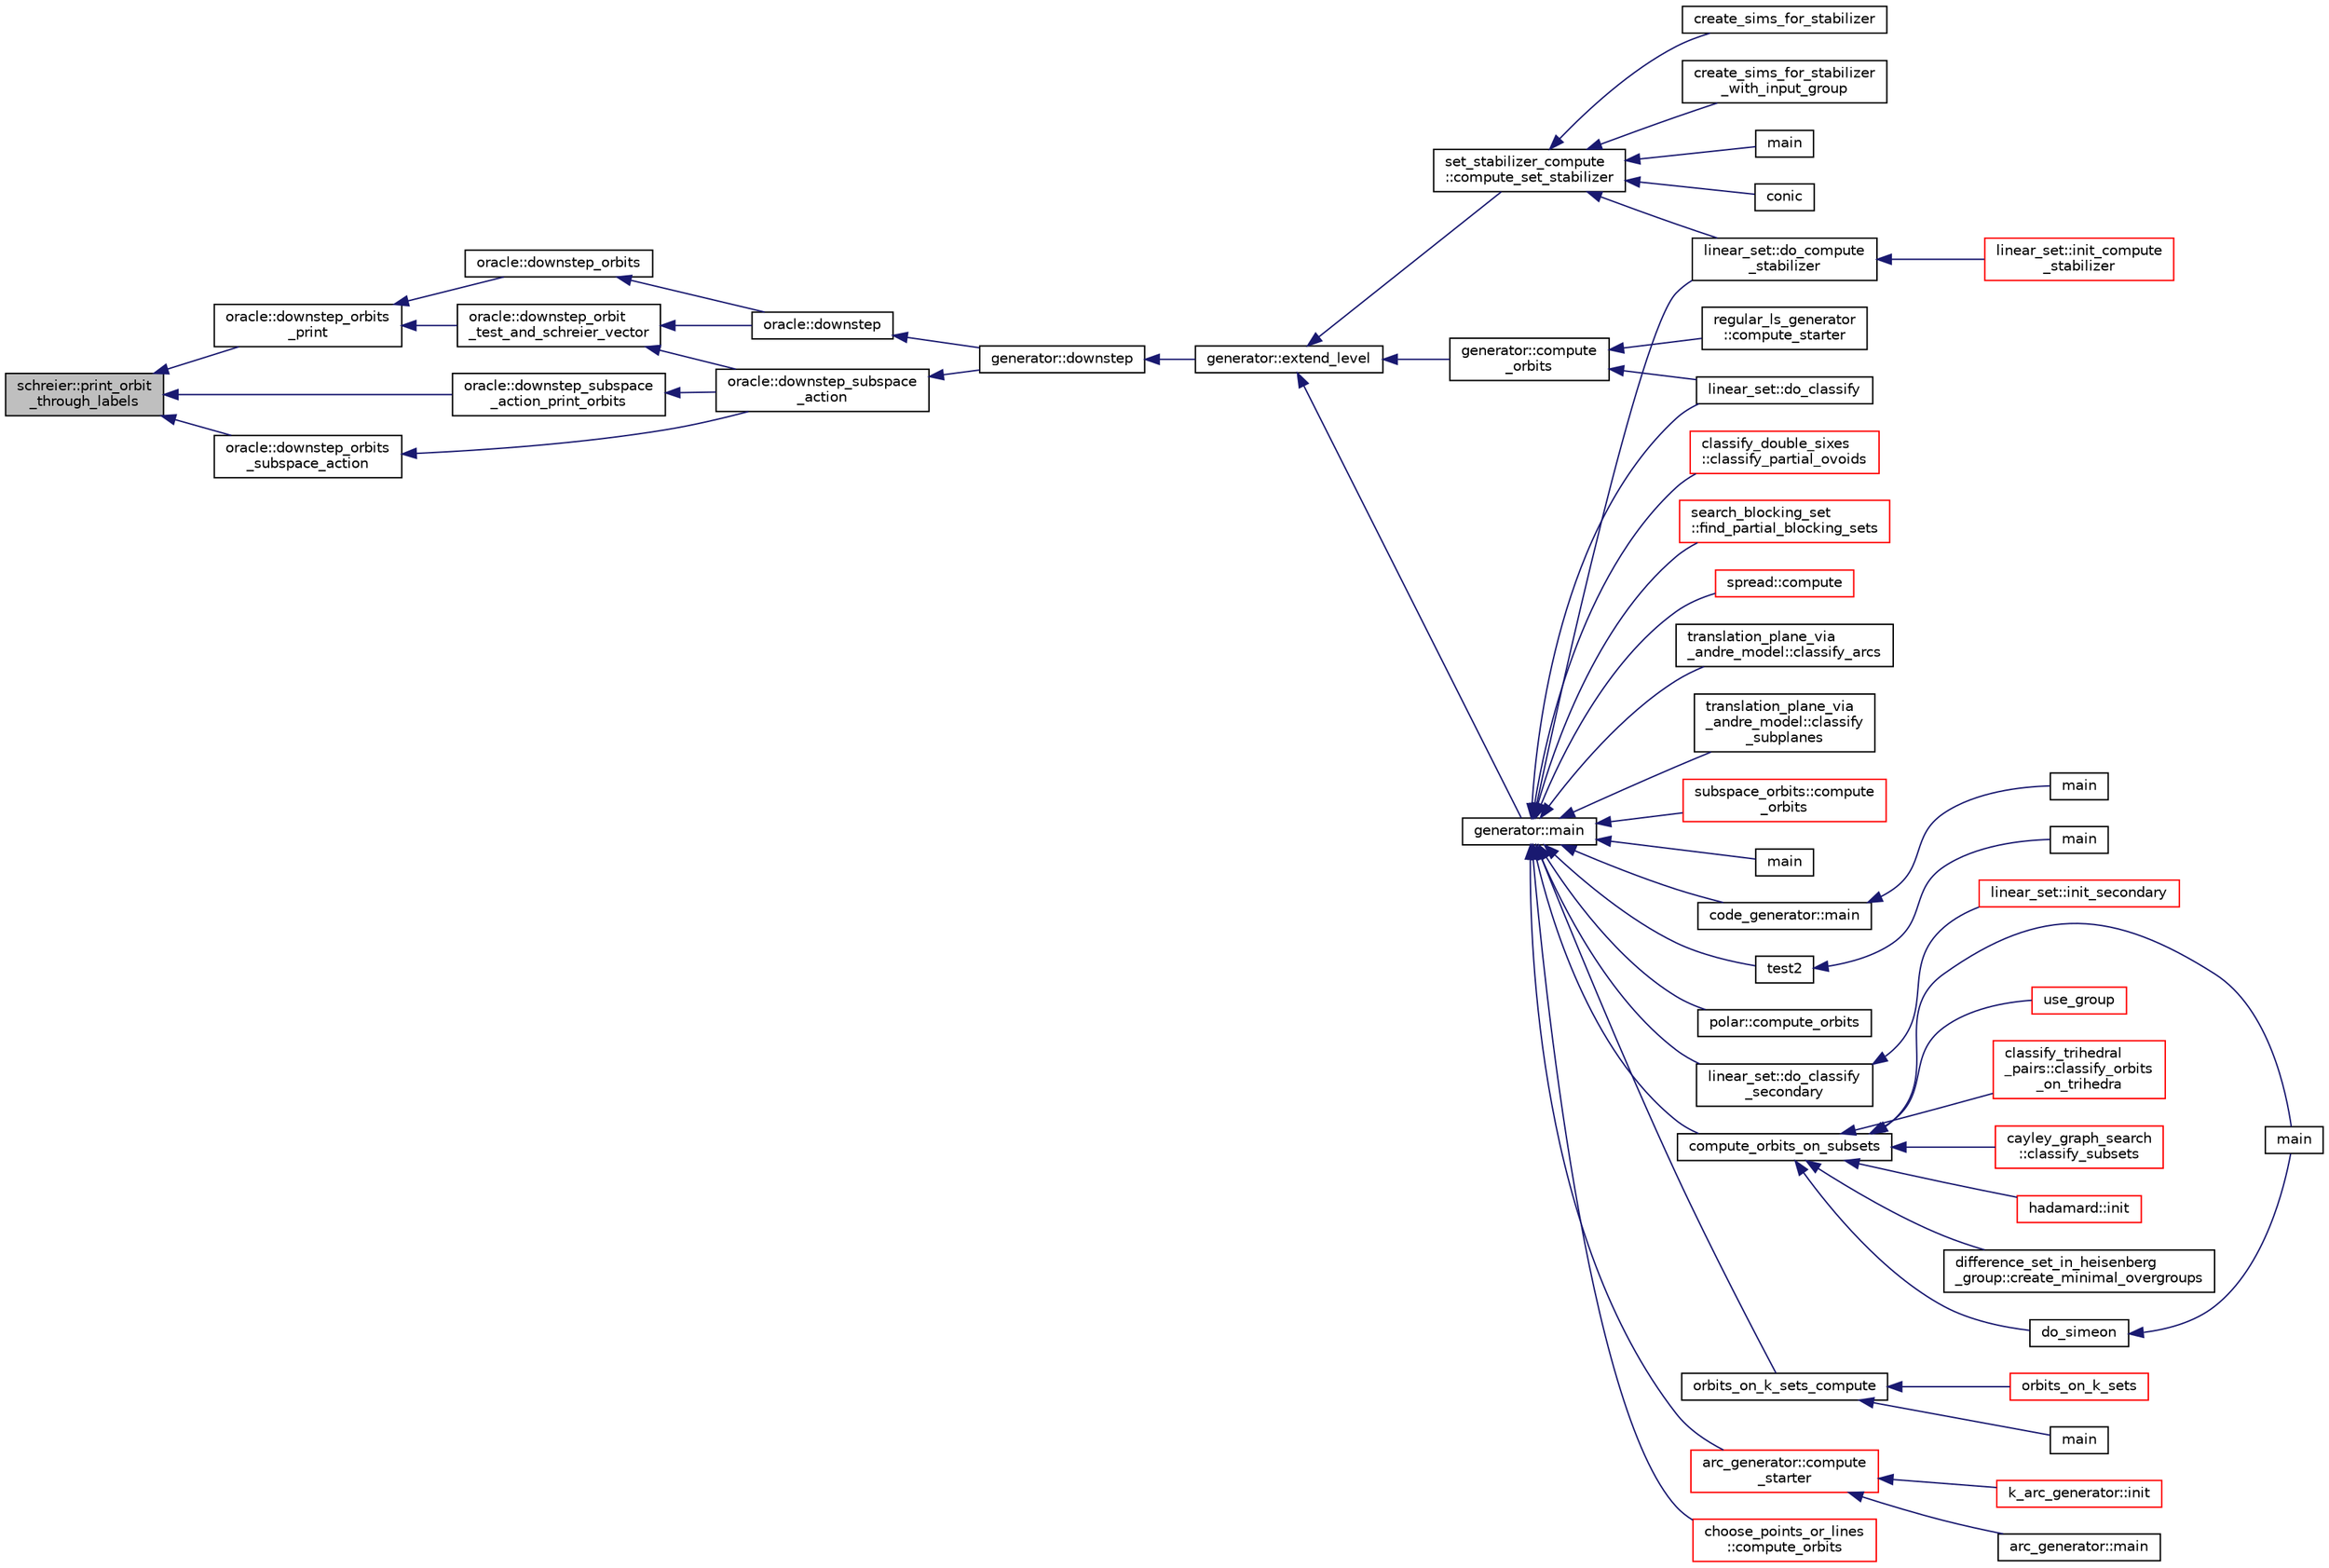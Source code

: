 digraph "schreier::print_orbit_through_labels"
{
  edge [fontname="Helvetica",fontsize="10",labelfontname="Helvetica",labelfontsize="10"];
  node [fontname="Helvetica",fontsize="10",shape=record];
  rankdir="LR";
  Node4666 [label="schreier::print_orbit\l_through_labels",height=0.2,width=0.4,color="black", fillcolor="grey75", style="filled", fontcolor="black"];
  Node4666 -> Node4667 [dir="back",color="midnightblue",fontsize="10",style="solid",fontname="Helvetica"];
  Node4667 [label="oracle::downstep_orbits\l_print",height=0.2,width=0.4,color="black", fillcolor="white", style="filled",URL="$d7/da7/classoracle.html#a7c267cd92618aacf63d6fb3d8730df33"];
  Node4667 -> Node4668 [dir="back",color="midnightblue",fontsize="10",style="solid",fontname="Helvetica"];
  Node4668 [label="oracle::downstep_orbits",height=0.2,width=0.4,color="black", fillcolor="white", style="filled",URL="$d7/da7/classoracle.html#a65ea623f3a7b2e3dba4e29638207bc53"];
  Node4668 -> Node4669 [dir="back",color="midnightblue",fontsize="10",style="solid",fontname="Helvetica"];
  Node4669 [label="oracle::downstep",height=0.2,width=0.4,color="black", fillcolor="white", style="filled",URL="$d7/da7/classoracle.html#a4fbc6710b45e5af5c2fb5bc3aa6d3bb1"];
  Node4669 -> Node4670 [dir="back",color="midnightblue",fontsize="10",style="solid",fontname="Helvetica"];
  Node4670 [label="generator::downstep",height=0.2,width=0.4,color="black", fillcolor="white", style="filled",URL="$d7/d73/classgenerator.html#ad90bc284af0b5f5beae960a0bd7a5b43"];
  Node4670 -> Node4671 [dir="back",color="midnightblue",fontsize="10",style="solid",fontname="Helvetica"];
  Node4671 [label="generator::extend_level",height=0.2,width=0.4,color="black", fillcolor="white", style="filled",URL="$d7/d73/classgenerator.html#a91b84d80ccec0cd2136bc221c30e0f8e"];
  Node4671 -> Node4672 [dir="back",color="midnightblue",fontsize="10",style="solid",fontname="Helvetica"];
  Node4672 [label="set_stabilizer_compute\l::compute_set_stabilizer",height=0.2,width=0.4,color="black", fillcolor="white", style="filled",URL="$d8/dc6/classset__stabilizer__compute.html#ad4f92074322e98c7cd0ed5d4f8486b76"];
  Node4672 -> Node4673 [dir="back",color="midnightblue",fontsize="10",style="solid",fontname="Helvetica"];
  Node4673 [label="main",height=0.2,width=0.4,color="black", fillcolor="white", style="filled",URL="$db/d67/test__hyperoval_8_c.html#a3c04138a5bfe5d72780bb7e82a18e627"];
  Node4672 -> Node4674 [dir="back",color="midnightblue",fontsize="10",style="solid",fontname="Helvetica"];
  Node4674 [label="conic",height=0.2,width=0.4,color="black", fillcolor="white", style="filled",URL="$d4/de8/conic_8_c.html#a96def9474b981a9d5831a9b48d85d652"];
  Node4672 -> Node4675 [dir="back",color="midnightblue",fontsize="10",style="solid",fontname="Helvetica"];
  Node4675 [label="linear_set::do_compute\l_stabilizer",height=0.2,width=0.4,color="black", fillcolor="white", style="filled",URL="$dd/d86/classlinear__set.html#ae8f58ded28fb5370f4459cca42b7463b"];
  Node4675 -> Node4676 [dir="back",color="midnightblue",fontsize="10",style="solid",fontname="Helvetica"];
  Node4676 [label="linear_set::init_compute\l_stabilizer",height=0.2,width=0.4,color="red", fillcolor="white", style="filled",URL="$dd/d86/classlinear__set.html#a0cc3eaec1896fdc977b62e94623b055b"];
  Node4672 -> Node4678 [dir="back",color="midnightblue",fontsize="10",style="solid",fontname="Helvetica"];
  Node4678 [label="create_sims_for_stabilizer",height=0.2,width=0.4,color="black", fillcolor="white", style="filled",URL="$d0/d76/tl__algebra__and__number__theory_8h.html#af2c67d225072549409be710ac3cd30f8"];
  Node4672 -> Node4679 [dir="back",color="midnightblue",fontsize="10",style="solid",fontname="Helvetica"];
  Node4679 [label="create_sims_for_stabilizer\l_with_input_group",height=0.2,width=0.4,color="black", fillcolor="white", style="filled",URL="$d0/d76/tl__algebra__and__number__theory_8h.html#af5482567a8d6ba5c2fe593bf6f7f9a0f"];
  Node4671 -> Node4680 [dir="back",color="midnightblue",fontsize="10",style="solid",fontname="Helvetica"];
  Node4680 [label="generator::compute\l_orbits",height=0.2,width=0.4,color="black", fillcolor="white", style="filled",URL="$d7/d73/classgenerator.html#a23989bc20ecaaed39c4119c758367f40"];
  Node4680 -> Node4681 [dir="back",color="midnightblue",fontsize="10",style="solid",fontname="Helvetica"];
  Node4681 [label="regular_ls_generator\l::compute_starter",height=0.2,width=0.4,color="black", fillcolor="white", style="filled",URL="$d2/dd8/classregular__ls__generator.html#aa38907741058694a73194b02ceb4a53d"];
  Node4680 -> Node4682 [dir="back",color="midnightblue",fontsize="10",style="solid",fontname="Helvetica"];
  Node4682 [label="linear_set::do_classify",height=0.2,width=0.4,color="black", fillcolor="white", style="filled",URL="$dd/d86/classlinear__set.html#a3eb2dbce7fa8b71901dfc12f288ddd0c"];
  Node4671 -> Node4683 [dir="back",color="midnightblue",fontsize="10",style="solid",fontname="Helvetica"];
  Node4683 [label="generator::main",height=0.2,width=0.4,color="black", fillcolor="white", style="filled",URL="$d7/d73/classgenerator.html#a01abff8e9f231bf0d82e2e8e0061f242"];
  Node4683 -> Node4684 [dir="back",color="midnightblue",fontsize="10",style="solid",fontname="Helvetica"];
  Node4684 [label="main",height=0.2,width=0.4,color="black", fillcolor="white", style="filled",URL="$d2/d11/codes_8h.html#a217dbf8b442f20279ea00b898af96f52"];
  Node4683 -> Node4685 [dir="back",color="midnightblue",fontsize="10",style="solid",fontname="Helvetica"];
  Node4685 [label="code_generator::main",height=0.2,width=0.4,color="black", fillcolor="white", style="filled",URL="$db/d37/classcode__generator.html#ab3cf3a306e4032c2b471ac95321c599f"];
  Node4685 -> Node4686 [dir="back",color="midnightblue",fontsize="10",style="solid",fontname="Helvetica"];
  Node4686 [label="main",height=0.2,width=0.4,color="black", fillcolor="white", style="filled",URL="$d4/d4f/codes_8_c.html#a217dbf8b442f20279ea00b898af96f52"];
  Node4683 -> Node4687 [dir="back",color="midnightblue",fontsize="10",style="solid",fontname="Helvetica"];
  Node4687 [label="test2",height=0.2,width=0.4,color="black", fillcolor="white", style="filled",URL="$d9/db0/factor__space_8_c.html#a39d73a812e5fd8f1bc111e948368cb10"];
  Node4687 -> Node4688 [dir="back",color="midnightblue",fontsize="10",style="solid",fontname="Helvetica"];
  Node4688 [label="main",height=0.2,width=0.4,color="black", fillcolor="white", style="filled",URL="$d9/db0/factor__space_8_c.html#a3c04138a5bfe5d72780bb7e82a18e627"];
  Node4683 -> Node4689 [dir="back",color="midnightblue",fontsize="10",style="solid",fontname="Helvetica"];
  Node4689 [label="polar::compute_orbits",height=0.2,width=0.4,color="black", fillcolor="white", style="filled",URL="$da/d1c/classpolar.html#ac4c3c4f95d14c74ff4a3ec3f3479a1da"];
  Node4683 -> Node4682 [dir="back",color="midnightblue",fontsize="10",style="solid",fontname="Helvetica"];
  Node4683 -> Node4690 [dir="back",color="midnightblue",fontsize="10",style="solid",fontname="Helvetica"];
  Node4690 [label="linear_set::do_classify\l_secondary",height=0.2,width=0.4,color="black", fillcolor="white", style="filled",URL="$dd/d86/classlinear__set.html#a47eb7f9995f3343abd3bdfbf9a9a9162"];
  Node4690 -> Node4691 [dir="back",color="midnightblue",fontsize="10",style="solid",fontname="Helvetica"];
  Node4691 [label="linear_set::init_secondary",height=0.2,width=0.4,color="red", fillcolor="white", style="filled",URL="$dd/d86/classlinear__set.html#a7bf8cd7805559b5762921687a7c1ed97"];
  Node4683 -> Node4675 [dir="back",color="midnightblue",fontsize="10",style="solid",fontname="Helvetica"];
  Node4683 -> Node4693 [dir="back",color="midnightblue",fontsize="10",style="solid",fontname="Helvetica"];
  Node4693 [label="compute_orbits_on_subsets",height=0.2,width=0.4,color="black", fillcolor="white", style="filled",URL="$d3/d35/snakes__and__ladders__global_8_c.html#af33697aede0480110b1227f727252637"];
  Node4693 -> Node4694 [dir="back",color="midnightblue",fontsize="10",style="solid",fontname="Helvetica"];
  Node4694 [label="cayley_graph_search\l::classify_subsets",height=0.2,width=0.4,color="red", fillcolor="white", style="filled",URL="$de/dae/classcayley__graph__search.html#a4cf8a90752e018a281481ac80ad52c4b"];
  Node4693 -> Node4697 [dir="back",color="midnightblue",fontsize="10",style="solid",fontname="Helvetica"];
  Node4697 [label="hadamard::init",height=0.2,width=0.4,color="red", fillcolor="white", style="filled",URL="$d7/dbb/classhadamard.html#a16af359850b8bdd0d2a73e260d496c33"];
  Node4693 -> Node4699 [dir="back",color="midnightblue",fontsize="10",style="solid",fontname="Helvetica"];
  Node4699 [label="difference_set_in_heisenberg\l_group::create_minimal_overgroups",height=0.2,width=0.4,color="black", fillcolor="white", style="filled",URL="$de/d8a/classdifference__set__in__heisenberg__group.html#a9bde5ad5da3ebaebf98fbfd3e8110b79"];
  Node4693 -> Node4700 [dir="back",color="midnightblue",fontsize="10",style="solid",fontname="Helvetica"];
  Node4700 [label="main",height=0.2,width=0.4,color="black", fillcolor="white", style="filled",URL="$d5/d13/simeon_8_c.html#ae66f6b31b5ad750f1fe042a706a4e3d4"];
  Node4693 -> Node4701 [dir="back",color="midnightblue",fontsize="10",style="solid",fontname="Helvetica"];
  Node4701 [label="do_simeon",height=0.2,width=0.4,color="black", fillcolor="white", style="filled",URL="$d5/d13/simeon_8_c.html#a36cf3f9cb484fa44da7a7dfcbe9385d0"];
  Node4701 -> Node4700 [dir="back",color="midnightblue",fontsize="10",style="solid",fontname="Helvetica"];
  Node4693 -> Node4702 [dir="back",color="midnightblue",fontsize="10",style="solid",fontname="Helvetica"];
  Node4702 [label="use_group",height=0.2,width=0.4,color="red", fillcolor="white", style="filled",URL="$d9/d9f/all__cliques_8_c.html#aba62531e97173264c39afe2c7857af31"];
  Node4693 -> Node4704 [dir="back",color="midnightblue",fontsize="10",style="solid",fontname="Helvetica"];
  Node4704 [label="classify_trihedral\l_pairs::classify_orbits\l_on_trihedra",height=0.2,width=0.4,color="red", fillcolor="white", style="filled",URL="$d1/d21/classclassify__trihedral__pairs.html#a99625621bfba4bb65b3d60304b306539"];
  Node4683 -> Node4711 [dir="back",color="midnightblue",fontsize="10",style="solid",fontname="Helvetica"];
  Node4711 [label="orbits_on_k_sets_compute",height=0.2,width=0.4,color="black", fillcolor="white", style="filled",URL="$d3/d35/snakes__and__ladders__global_8_c.html#a96743526b15703539d544499276aaa71"];
  Node4711 -> Node4712 [dir="back",color="midnightblue",fontsize="10",style="solid",fontname="Helvetica"];
  Node4712 [label="main",height=0.2,width=0.4,color="black", fillcolor="white", style="filled",URL="$d9/d5f/example__fano__plane_8_c.html#ae66f6b31b5ad750f1fe042a706a4e3d4"];
  Node4711 -> Node4713 [dir="back",color="midnightblue",fontsize="10",style="solid",fontname="Helvetica"];
  Node4713 [label="orbits_on_k_sets",height=0.2,width=0.4,color="red", fillcolor="white", style="filled",URL="$d3/d35/snakes__and__ladders__global_8_c.html#afe3d79116aa8b4d1a93d444a3a979b6e"];
  Node4683 -> Node4722 [dir="back",color="midnightblue",fontsize="10",style="solid",fontname="Helvetica"];
  Node4722 [label="arc_generator::compute\l_starter",height=0.2,width=0.4,color="red", fillcolor="white", style="filled",URL="$d4/d21/classarc__generator.html#aad1dcec3a1c302e743d574bd1ac857d9"];
  Node4722 -> Node4721 [dir="back",color="midnightblue",fontsize="10",style="solid",fontname="Helvetica"];
  Node4721 [label="arc_generator::main",height=0.2,width=0.4,color="black", fillcolor="white", style="filled",URL="$d4/d21/classarc__generator.html#ad80140b51b165dad1fe6ab232be7829a"];
  Node4722 -> Node4723 [dir="back",color="midnightblue",fontsize="10",style="solid",fontname="Helvetica"];
  Node4723 [label="k_arc_generator::init",height=0.2,width=0.4,color="red", fillcolor="white", style="filled",URL="$d6/dd8/classk__arc__generator.html#a6036d9f52ede9f8ca681505626b5361d"];
  Node4683 -> Node4727 [dir="back",color="midnightblue",fontsize="10",style="solid",fontname="Helvetica"];
  Node4727 [label="choose_points_or_lines\l::compute_orbits",height=0.2,width=0.4,color="red", fillcolor="white", style="filled",URL="$d6/d75/classchoose__points__or__lines.html#adc353e2d41dc8a39563322c8cdd85f61"];
  Node4683 -> Node4729 [dir="back",color="midnightblue",fontsize="10",style="solid",fontname="Helvetica"];
  Node4729 [label="classify_double_sixes\l::classify_partial_ovoids",height=0.2,width=0.4,color="red", fillcolor="white", style="filled",URL="$dd/d23/classclassify__double__sixes.html#a2253fca143a0e8a3e39655eb05668ae9"];
  Node4683 -> Node4731 [dir="back",color="midnightblue",fontsize="10",style="solid",fontname="Helvetica"];
  Node4731 [label="search_blocking_set\l::find_partial_blocking_sets",height=0.2,width=0.4,color="red", fillcolor="white", style="filled",URL="$dc/d36/classsearch__blocking__set.html#ad3fdb3d356db75a02c406bc9d4e9e9b6"];
  Node4683 -> Node4733 [dir="back",color="midnightblue",fontsize="10",style="solid",fontname="Helvetica"];
  Node4733 [label="spread::compute",height=0.2,width=0.4,color="red", fillcolor="white", style="filled",URL="$da/dc1/classspread.html#a9674466d3e03b8dad79882299c638a21"];
  Node4683 -> Node4735 [dir="back",color="midnightblue",fontsize="10",style="solid",fontname="Helvetica"];
  Node4735 [label="translation_plane_via\l_andre_model::classify_arcs",height=0.2,width=0.4,color="black", fillcolor="white", style="filled",URL="$d1/dcc/classtranslation__plane__via__andre__model.html#ac8f002e812a8b152d41e806688601c5e"];
  Node4683 -> Node4736 [dir="back",color="midnightblue",fontsize="10",style="solid",fontname="Helvetica"];
  Node4736 [label="translation_plane_via\l_andre_model::classify\l_subplanes",height=0.2,width=0.4,color="black", fillcolor="white", style="filled",URL="$d1/dcc/classtranslation__plane__via__andre__model.html#a794fefa95f0a7f7b887133375988ee55"];
  Node4683 -> Node4737 [dir="back",color="midnightblue",fontsize="10",style="solid",fontname="Helvetica"];
  Node4737 [label="subspace_orbits::compute\l_orbits",height=0.2,width=0.4,color="red", fillcolor="white", style="filled",URL="$d2/d9f/classsubspace__orbits.html#a2778f8d49cde1675de1ef6acfe180b63"];
  Node4667 -> Node4739 [dir="back",color="midnightblue",fontsize="10",style="solid",fontname="Helvetica"];
  Node4739 [label="oracle::downstep_orbit\l_test_and_schreier_vector",height=0.2,width=0.4,color="black", fillcolor="white", style="filled",URL="$d7/da7/classoracle.html#a140c3df3ca2f645e364b5cd644c088ab"];
  Node4739 -> Node4669 [dir="back",color="midnightblue",fontsize="10",style="solid",fontname="Helvetica"];
  Node4739 -> Node4740 [dir="back",color="midnightblue",fontsize="10",style="solid",fontname="Helvetica"];
  Node4740 [label="oracle::downstep_subspace\l_action",height=0.2,width=0.4,color="black", fillcolor="white", style="filled",URL="$d7/da7/classoracle.html#a26f568b84b1ca2c24f619278ac88c407"];
  Node4740 -> Node4670 [dir="back",color="midnightblue",fontsize="10",style="solid",fontname="Helvetica"];
  Node4666 -> Node4741 [dir="back",color="midnightblue",fontsize="10",style="solid",fontname="Helvetica"];
  Node4741 [label="oracle::downstep_subspace\l_action_print_orbits",height=0.2,width=0.4,color="black", fillcolor="white", style="filled",URL="$d7/da7/classoracle.html#aa23545cebae0fe4f46a689641c775c92"];
  Node4741 -> Node4740 [dir="back",color="midnightblue",fontsize="10",style="solid",fontname="Helvetica"];
  Node4666 -> Node4742 [dir="back",color="midnightblue",fontsize="10",style="solid",fontname="Helvetica"];
  Node4742 [label="oracle::downstep_orbits\l_subspace_action",height=0.2,width=0.4,color="black", fillcolor="white", style="filled",URL="$d7/da7/classoracle.html#adcf946d772e92646c47cf264764d85a6"];
  Node4742 -> Node4740 [dir="back",color="midnightblue",fontsize="10",style="solid",fontname="Helvetica"];
}
